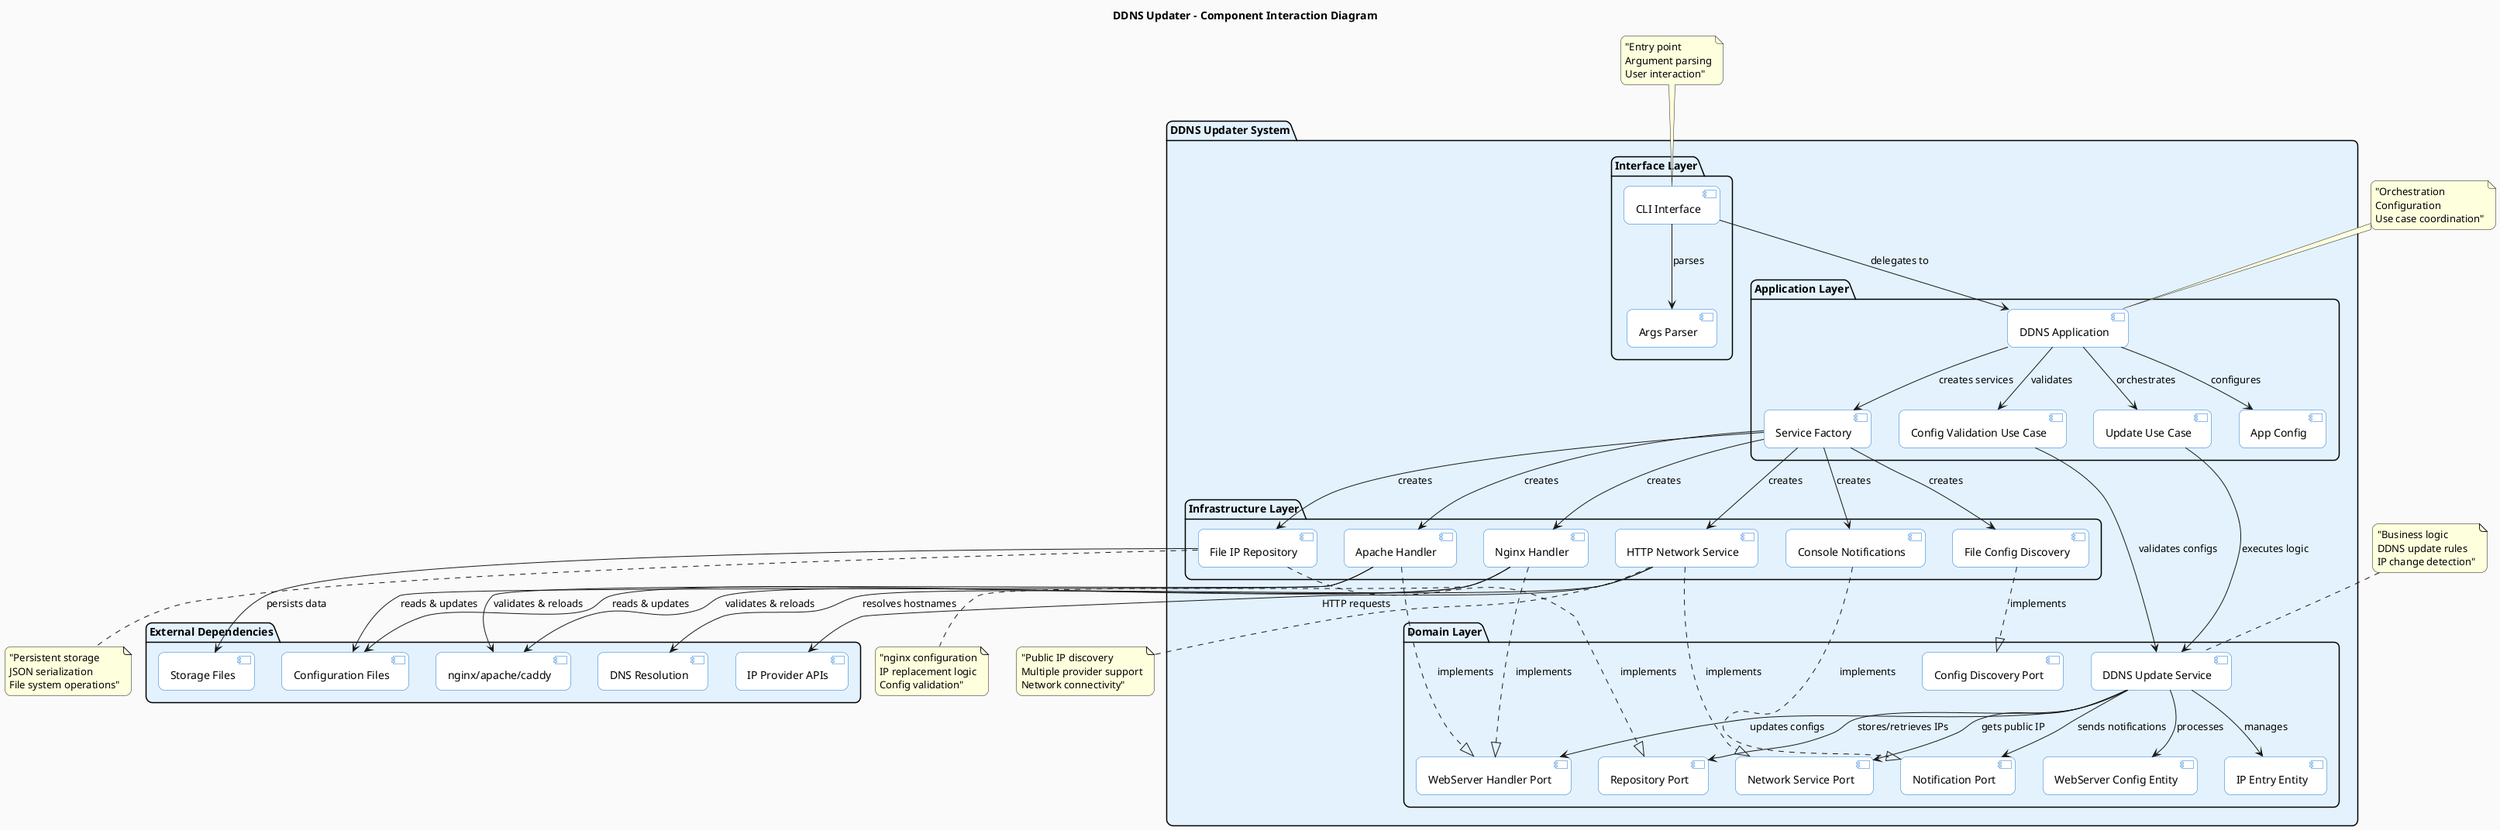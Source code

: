 @startuml component-interaction
skinparam backgroundColor #FAFAFA
skinparam roundcorner 15
skinparam componentBackgroundColor #FFFFFF
skinparam componentBorderColor #1976D2
skinparam packageBackgroundColor #E3F2FD

title DDNS Updater - Component Interaction Diagram

package "External Dependencies" {
    [IP Provider APIs] as IPProviders
    [DNS Resolution] as DNS
    [nginx/apache/caddy] as WebServers
    [Configuration Files] as Configs
    [Storage Files] as Storage
}

package "DDNS Updater System" {
    
    package "Interface Layer" {
        [CLI Interface] as CLI
        [Args Parser] as Args
    }
    
    package "Application Layer" {
        [DDNS Application] as App
        [Service Factory] as Factory
        [Update Use Case] as UpdateUC
        [Config Validation Use Case] as ValidUC
        [App Config] as AppConfig
    }
    
    package "Domain Layer" {
        [DDNS Update Service] as Service
        [IP Entry Entity] as IPEntity
        [WebServer Config Entity] as WSEntity
        [Repository Port] as RepoPort
        [WebServer Handler Port] as WSPort
        [Network Service Port] as NetPort
        [Notification Port] as NotifyPort
        [Config Discovery Port] as ConfigPort
    }
    
    package "Infrastructure Layer" {
        [File IP Repository] as FileRepo
        [Nginx Handler] as NginxHandler
        [Apache Handler] as ApacheHandler
        [HTTP Network Service] as HTTPNet
        [Console Notifications] as Console
        [File Config Discovery] as FileConfig
    }
}

' Interface Layer Connections
CLI --> Args : "parses"
CLI --> App : "delegates to"

' Application Layer Connections
App --> Factory : "creates services"
App --> UpdateUC : "orchestrates"
App --> ValidUC : "validates"
App --> AppConfig : "configures"
UpdateUC --> Service : "executes logic"
ValidUC --> Service : "validates configs"

' Service Factory Connections
Factory --> FileRepo : "creates"
Factory --> NginxHandler : "creates"
Factory --> ApacheHandler : "creates"
Factory --> HTTPNet : "creates"
Factory --> Console : "creates"
Factory --> FileConfig : "creates"

' Domain Service Connections
Service --> RepoPort : "stores/retrieves IPs"
Service --> WSPort : "updates configs"
Service --> NetPort : "gets public IP"
Service --> NotifyPort : "sends notifications"
Service --> IPEntity : "manages"
Service --> WSEntity : "processes"

' Infrastructure Implementation Connections
FileRepo ..|> RepoPort : "implements"
NginxHandler ..|> WSPort : "implements"
ApacheHandler ..|> WSPort : "implements"
HTTPNet ..|> NetPort : "implements"
Console ..|> NotifyPort : "implements"
FileConfig ..|> ConfigPort : "implements"

' External Dependencies
HTTPNet --> IPProviders : "HTTP requests"
HTTPNet --> DNS : "resolves hostnames"
NginxHandler --> WebServers : "validates & reloads"
ApacheHandler --> WebServers : "validates & reloads"
NginxHandler --> Configs : "reads & updates"
ApacheHandler --> Configs : "reads & updates"
FileRepo --> Storage : "persists data"

' Data Flow Annotations
note top of CLI : "Entry point\nArgument parsing\nUser interaction"
note top of App : "Orchestration\nConfiguration\nUse case coordination"
note top of Service : "Business logic\nDDNS update rules\nIP change detection"
note bottom of FileRepo : "Persistent storage\nJSON serialization\nFile system operations"
note bottom of NginxHandler : "nginx configuration\nIP replacement logic\nConfig validation"
note bottom of HTTPNet : "Public IP discovery\nMultiple provider support\nNetwork connectivity"

@enduml